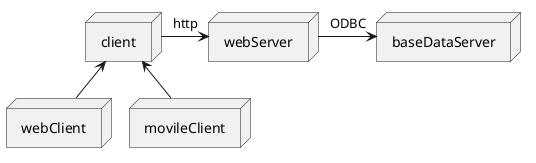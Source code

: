 	
@startuml Diagrama de Hardware
!pragma layout smetana
node client
node webServer
node baseDataServer
node webClient
node movileClient
client -right-> webServer : http
webServer -right-> baseDataServer : ODBC
webClient -up-> client 
movileClient -up-> client

@enduml
